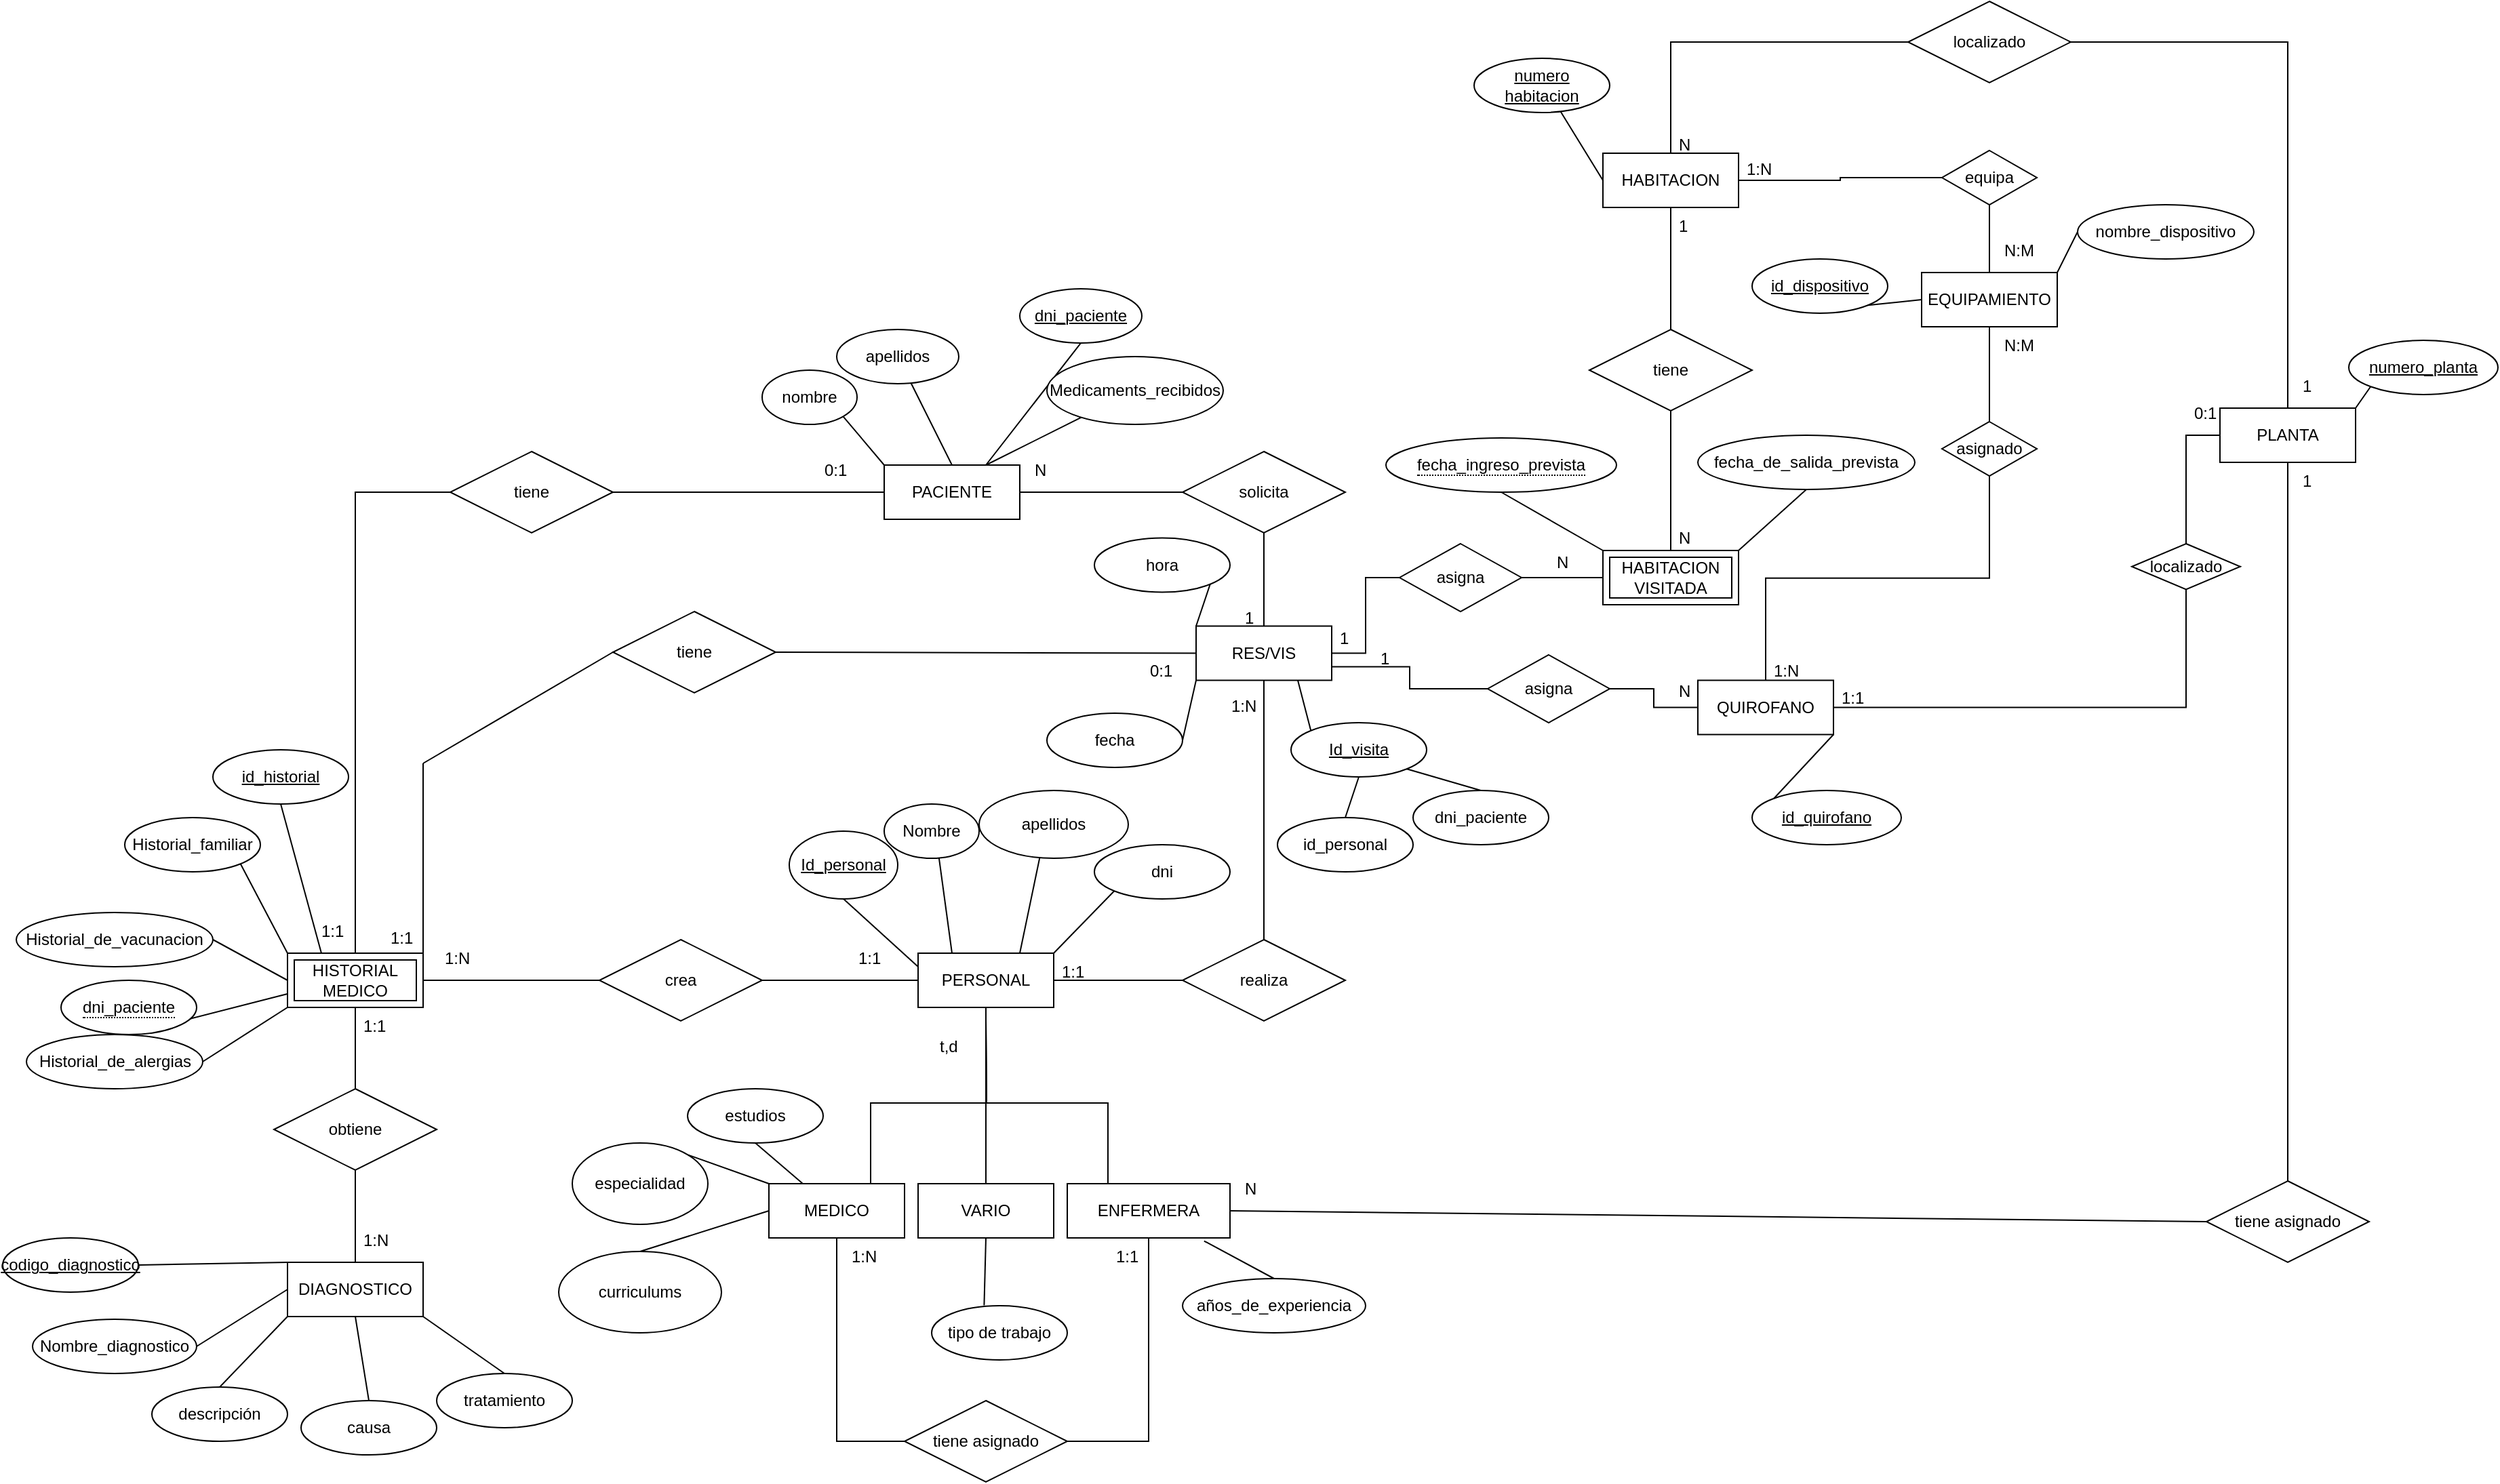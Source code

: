 <mxfile version="24.2.7" type="google">
  <diagram name="Página-1" id="vgltN7OzDsrdaqQOj10W">
    <mxGraphModel grid="1" page="1" gridSize="10" guides="1" tooltips="1" connect="1" arrows="1" fold="1" pageScale="1" pageWidth="827" pageHeight="1169" math="0" shadow="0">
      <root>
        <mxCell id="0" />
        <mxCell id="1" parent="0" />
        <mxCell id="wwNb40rnazp5-CbMqnFN-1" value="" style="endArrow=none;html=1;rounded=0;exitX=0;exitY=0;exitDx=0;exitDy=0;entryX=1;entryY=0;entryDx=0;entryDy=0;" edge="1" parent="1" source="wwNb40rnazp5-CbMqnFN-69" target="wwNb40rnazp5-CbMqnFN-2">
          <mxGeometry relative="1" as="geometry">
            <mxPoint x="-1745" y="2930" as="sourcePoint" />
            <mxPoint x="-1895" y="2795" as="targetPoint" />
          </mxGeometry>
        </mxCell>
        <mxCell id="wwNb40rnazp5-CbMqnFN-2" value="especialidad" style="ellipse;whiteSpace=wrap;html=1;align=center;" vertex="1" parent="1">
          <mxGeometry x="-2230" y="2210" width="100" height="60" as="geometry" />
        </mxCell>
        <mxCell id="wwNb40rnazp5-CbMqnFN-3" value="" style="endArrow=none;html=1;rounded=0;exitX=0;exitY=0.5;exitDx=0;exitDy=0;entryX=0.5;entryY=0;entryDx=0;entryDy=0;" edge="1" parent="1" source="wwNb40rnazp5-CbMqnFN-69" target="wwNb40rnazp5-CbMqnFN-4">
          <mxGeometry relative="1" as="geometry">
            <mxPoint x="-1705" y="2820" as="sourcePoint" />
            <mxPoint x="-1865" y="2750" as="targetPoint" />
          </mxGeometry>
        </mxCell>
        <mxCell id="wwNb40rnazp5-CbMqnFN-4" value="curriculums" style="ellipse;whiteSpace=wrap;html=1;align=center;" vertex="1" parent="1">
          <mxGeometry x="-2240" y="2290" width="120" height="60" as="geometry" />
        </mxCell>
        <mxCell id="wwNb40rnazp5-CbMqnFN-5" value="Id_personal" style="ellipse;whiteSpace=wrap;html=1;align=center;fontStyle=4;" vertex="1" parent="1">
          <mxGeometry x="-2070" y="1980" width="80" height="50" as="geometry" />
        </mxCell>
        <mxCell id="wwNb40rnazp5-CbMqnFN-6" value="" style="endArrow=none;html=1;rounded=0;exitX=0.25;exitY=0;exitDx=0;exitDy=0;entryX=0.5;entryY=0;entryDx=0;entryDy=0;" edge="1" parent="1" source="wwNb40rnazp5-CbMqnFN-37" target="wwNb40rnazp5-CbMqnFN-7">
          <mxGeometry relative="1" as="geometry">
            <mxPoint x="-1235" y="2430" as="sourcePoint" />
            <mxPoint x="-1300" y="2490" as="targetPoint" />
          </mxGeometry>
        </mxCell>
        <mxCell id="wwNb40rnazp5-CbMqnFN-7" value="Nombre" style="ellipse;whiteSpace=wrap;html=1;align=center;" vertex="1" parent="1">
          <mxGeometry x="-2000" y="1960" width="70" height="40" as="geometry" />
        </mxCell>
        <mxCell id="wwNb40rnazp5-CbMqnFN-8" value="" style="endArrow=none;html=1;rounded=0;exitX=0.75;exitY=0;exitDx=0;exitDy=0;entryX=0.5;entryY=0;entryDx=0;entryDy=0;" edge="1" parent="1" source="wwNb40rnazp5-CbMqnFN-37" target="wwNb40rnazp5-CbMqnFN-9">
          <mxGeometry relative="1" as="geometry">
            <mxPoint x="-1030" y="2440" as="sourcePoint" />
            <mxPoint x="-1200" y="2560" as="targetPoint" />
          </mxGeometry>
        </mxCell>
        <mxCell id="wwNb40rnazp5-CbMqnFN-9" value="apellidos" style="ellipse;whiteSpace=wrap;html=1;align=center;" vertex="1" parent="1">
          <mxGeometry x="-1930" y="1950" width="110" height="50" as="geometry" />
        </mxCell>
        <mxCell id="wwNb40rnazp5-CbMqnFN-10" value="" style="endArrow=none;html=1;rounded=0;entryX=0.387;entryY=-0.007;entryDx=0;entryDy=0;entryPerimeter=0;exitX=0.5;exitY=1;exitDx=0;exitDy=0;" edge="1" parent="1" source="wwNb40rnazp5-CbMqnFN-73" target="wwNb40rnazp5-CbMqnFN-11">
          <mxGeometry relative="1" as="geometry">
            <mxPoint x="-1060" y="2490" as="sourcePoint" />
            <mxPoint x="-1130" y="2580" as="targetPoint" />
          </mxGeometry>
        </mxCell>
        <mxCell id="wwNb40rnazp5-CbMqnFN-11" value="tipo de trabajo" style="ellipse;whiteSpace=wrap;html=1;align=center;" vertex="1" parent="1">
          <mxGeometry x="-1965" y="2330" width="100" height="40" as="geometry" />
        </mxCell>
        <mxCell id="wwNb40rnazp5-CbMqnFN-12" value="años_de_experiencia" style="ellipse;whiteSpace=wrap;html=1;align=center;" vertex="1" parent="1">
          <mxGeometry x="-1780" y="2310" width="135" height="40" as="geometry" />
        </mxCell>
        <mxCell id="wwNb40rnazp5-CbMqnFN-13" value="" style="endArrow=none;html=1;rounded=0;exitX=0.841;exitY=1.057;exitDx=0;exitDy=0;entryX=0.5;entryY=0;entryDx=0;entryDy=0;exitPerimeter=0;" edge="1" parent="1" source="wwNb40rnazp5-CbMqnFN-71" target="wwNb40rnazp5-CbMqnFN-12">
          <mxGeometry relative="1" as="geometry">
            <mxPoint x="-1345" y="2570" as="sourcePoint" />
            <mxPoint x="-1185" y="2570" as="targetPoint" />
          </mxGeometry>
        </mxCell>
        <mxCell id="wwNb40rnazp5-CbMqnFN-14" value="" style="endArrow=none;html=1;rounded=0;exitX=0.75;exitY=0;exitDx=0;exitDy=0;entryX=0.5;entryY=1;entryDx=0;entryDy=0;" edge="1" parent="1" source="wwNb40rnazp5-CbMqnFN-41" target="wwNb40rnazp5-CbMqnFN-15">
          <mxGeometry relative="1" as="geometry">
            <mxPoint x="-2140" y="1422.5" as="sourcePoint" />
            <mxPoint x="-2220" y="1342.5" as="targetPoint" />
          </mxGeometry>
        </mxCell>
        <mxCell id="wwNb40rnazp5-CbMqnFN-15" value="dni_paciente" style="ellipse;whiteSpace=wrap;html=1;align=center;fontStyle=4;" vertex="1" parent="1">
          <mxGeometry x="-1900" y="1580" width="90" height="40" as="geometry" />
        </mxCell>
        <mxCell id="wwNb40rnazp5-CbMqnFN-16" value="" style="endArrow=none;html=1;rounded=0;entryX=0;entryY=0;entryDx=0;entryDy=0;exitX=1;exitY=1;exitDx=0;exitDy=0;" edge="1" parent="1" source="wwNb40rnazp5-CbMqnFN-17" target="wwNb40rnazp5-CbMqnFN-41">
          <mxGeometry relative="1" as="geometry">
            <mxPoint x="-2180" y="1442.5" as="sourcePoint" />
            <mxPoint x="-2140" y="1442.5" as="targetPoint" />
          </mxGeometry>
        </mxCell>
        <mxCell id="wwNb40rnazp5-CbMqnFN-17" value="nombre" style="ellipse;whiteSpace=wrap;html=1;align=center;" vertex="1" parent="1">
          <mxGeometry x="-2090" y="1640" width="70" height="40" as="geometry" />
        </mxCell>
        <mxCell id="wwNb40rnazp5-CbMqnFN-18" value="" style="endArrow=none;html=1;rounded=0;entryX=0.5;entryY=0;entryDx=0;entryDy=0;" edge="1" parent="1" source="wwNb40rnazp5-CbMqnFN-20" target="wwNb40rnazp5-CbMqnFN-41">
          <mxGeometry relative="1" as="geometry">
            <mxPoint x="-2200" y="1522.5" as="sourcePoint" />
            <mxPoint x="-2110.183" y="1462.5" as="targetPoint" />
          </mxGeometry>
        </mxCell>
        <mxCell id="wwNb40rnazp5-CbMqnFN-19" value="numero_planta" style="ellipse;whiteSpace=wrap;html=1;align=center;fontStyle=4;" vertex="1" parent="1">
          <mxGeometry x="-920" y="1618" width="110" height="40" as="geometry" />
        </mxCell>
        <mxCell id="wwNb40rnazp5-CbMqnFN-20" value="apellidos" style="ellipse;whiteSpace=wrap;html=1;align=center;" vertex="1" parent="1">
          <mxGeometry x="-2035" y="1610" width="90" height="40" as="geometry" />
        </mxCell>
        <mxCell id="wwNb40rnazp5-CbMqnFN-21" value="" style="endArrow=none;html=1;rounded=0;exitX=0.75;exitY=0;exitDx=0;exitDy=0;" edge="1" parent="1" source="wwNb40rnazp5-CbMqnFN-41" target="wwNb40rnazp5-CbMqnFN-22">
          <mxGeometry relative="1" as="geometry">
            <mxPoint x="-2060" y="1422.5" as="sourcePoint" />
            <mxPoint x="-2050" y="1422.5" as="targetPoint" />
          </mxGeometry>
        </mxCell>
        <mxCell id="wwNb40rnazp5-CbMqnFN-22" value="Medicaments_recibidos" style="ellipse;whiteSpace=wrap;html=1;align=center;" vertex="1" parent="1">
          <mxGeometry x="-1880" y="1630" width="130" height="50" as="geometry" />
        </mxCell>
        <mxCell id="wwNb40rnazp5-CbMqnFN-23" value="" style="endArrow=none;html=1;rounded=0;exitX=0;exitY=1;exitDx=0;exitDy=0;entryX=1;entryY=0;entryDx=0;entryDy=0;" edge="1" parent="1" source="wwNb40rnazp5-CbMqnFN-19" target="wwNb40rnazp5-CbMqnFN-67">
          <mxGeometry relative="1" as="geometry">
            <mxPoint x="-787" y="1370.5" as="sourcePoint" />
            <mxPoint x="-757" y="1228.0" as="targetPoint" />
          </mxGeometry>
        </mxCell>
        <mxCell id="wwNb40rnazp5-CbMqnFN-24" value="" style="endArrow=none;html=1;rounded=0;entryX=0;entryY=0.5;entryDx=0;entryDy=0;exitX=0.63;exitY=0.95;exitDx=0;exitDy=0;exitPerimeter=0;" edge="1" parent="1" source="wwNb40rnazp5-CbMqnFN-25" target="wwNb40rnazp5-CbMqnFN-45">
          <mxGeometry relative="1" as="geometry">
            <mxPoint x="-860" y="1250" as="sourcePoint" />
            <mxPoint x="-860" y="1180" as="targetPoint" />
          </mxGeometry>
        </mxCell>
        <mxCell id="wwNb40rnazp5-CbMqnFN-25" value="numero habitacion" style="ellipse;whiteSpace=wrap;html=1;align=center;fontStyle=4;" vertex="1" parent="1">
          <mxGeometry x="-1565" y="1410" width="100" height="40" as="geometry" />
        </mxCell>
        <mxCell id="wwNb40rnazp5-CbMqnFN-30" value="id_quirofano" style="ellipse;whiteSpace=wrap;html=1;align=center;fontStyle=4;" vertex="1" parent="1">
          <mxGeometry x="-1360" y="1950" width="110" height="40" as="geometry" />
        </mxCell>
        <mxCell id="wwNb40rnazp5-CbMqnFN-31" value="" style="endArrow=none;html=1;rounded=0;entryX=0;entryY=0;entryDx=0;entryDy=0;exitX=1;exitY=1;exitDx=0;exitDy=0;" edge="1" parent="1" source="wwNb40rnazp5-CbMqnFN-76" target="wwNb40rnazp5-CbMqnFN-30">
          <mxGeometry relative="1" as="geometry">
            <mxPoint x="-820" y="2168" as="sourcePoint" />
            <mxPoint x="-775.8" y="2208.16" as="targetPoint" />
          </mxGeometry>
        </mxCell>
        <mxCell id="wwNb40rnazp5-CbMqnFN-32" value="fecha" style="ellipse;whiteSpace=wrap;html=1;align=center;" vertex="1" parent="1">
          <mxGeometry x="-1880" y="1893" width="100" height="40" as="geometry" />
        </mxCell>
        <mxCell id="wwNb40rnazp5-CbMqnFN-33" value="" style="endArrow=none;html=1;rounded=0;entryX=0;entryY=0;entryDx=0;entryDy=0;exitX=1;exitY=1;exitDx=0;exitDy=0;" edge="1" parent="1" source="wwNb40rnazp5-CbMqnFN-34" target="LdDrBhZ8AiK0kGJWfTcn-1">
          <mxGeometry relative="1" as="geometry">
            <mxPoint x="-2537.574" y="1723.662" as="sourcePoint" />
            <mxPoint x="-1465" y="1981.25" as="targetPoint" />
          </mxGeometry>
        </mxCell>
        <mxCell id="wwNb40rnazp5-CbMqnFN-34" value="hora" style="ellipse;whiteSpace=wrap;html=1;align=center;" vertex="1" parent="1">
          <mxGeometry x="-1845" y="1763.75" width="100" height="40" as="geometry" />
        </mxCell>
        <mxCell id="wwNb40rnazp5-CbMqnFN-35" style="edgeStyle=orthogonalEdgeStyle;rounded=0;orthogonalLoop=1;jettySize=auto;html=1;exitX=1;exitY=0.5;exitDx=0;exitDy=0;entryX=0;entryY=0.5;entryDx=0;entryDy=0;endArrow=none;endFill=0;" edge="1" parent="1" source="wwNb40rnazp5-CbMqnFN-37" target="wwNb40rnazp5-CbMqnFN-53">
          <mxGeometry relative="1" as="geometry" />
        </mxCell>
        <mxCell id="wwNb40rnazp5-CbMqnFN-36" style="edgeStyle=orthogonalEdgeStyle;rounded=0;orthogonalLoop=1;jettySize=auto;html=1;exitX=0;exitY=0.5;exitDx=0;exitDy=0;entryX=1;entryY=0.5;entryDx=0;entryDy=0;endArrow=none;endFill=0;" edge="1" parent="1" source="wwNb40rnazp5-CbMqnFN-37" target="wwNb40rnazp5-CbMqnFN-58">
          <mxGeometry relative="1" as="geometry" />
        </mxCell>
        <mxCell id="wwNb40rnazp5-CbMqnFN-37" value="PERSONAL" style="whiteSpace=wrap;html=1;align=center;" vertex="1" parent="1">
          <mxGeometry x="-1975" y="2070" width="100" height="40" as="geometry" />
        </mxCell>
        <mxCell id="wwNb40rnazp5-CbMqnFN-38" style="edgeStyle=orthogonalEdgeStyle;rounded=0;orthogonalLoop=1;jettySize=auto;html=1;exitX=0.5;exitY=0;exitDx=0;exitDy=0;entryX=0.5;entryY=1;entryDx=0;entryDy=0;endArrow=none;endFill=0;" edge="1" parent="1" source="wwNb40rnazp5-CbMqnFN-39" target="wwNb40rnazp5-CbMqnFN-81">
          <mxGeometry relative="1" as="geometry" />
        </mxCell>
        <mxCell id="wwNb40rnazp5-CbMqnFN-39" value="EQUIPAMIENTO" style="whiteSpace=wrap;html=1;align=center;" vertex="1" parent="1">
          <mxGeometry x="-1235" y="1568" width="100" height="40" as="geometry" />
        </mxCell>
        <mxCell id="wwNb40rnazp5-CbMqnFN-40" style="edgeStyle=orthogonalEdgeStyle;rounded=0;orthogonalLoop=1;jettySize=auto;html=1;exitX=0;exitY=0.5;exitDx=0;exitDy=0;entryX=1;entryY=0.5;entryDx=0;entryDy=0;endArrow=none;endFill=0;" edge="1" parent="1" source="wwNb40rnazp5-CbMqnFN-41" target="wwNb40rnazp5-CbMqnFN-51">
          <mxGeometry relative="1" as="geometry" />
        </mxCell>
        <mxCell id="wwNb40rnazp5-CbMqnFN-41" value="PACIENTE" style="whiteSpace=wrap;html=1;align=center;" vertex="1" parent="1">
          <mxGeometry x="-2000" y="1710" width="100" height="40" as="geometry" />
        </mxCell>
        <mxCell id="wwNb40rnazp5-CbMqnFN-42" style="edgeStyle=orthogonalEdgeStyle;rounded=0;orthogonalLoop=1;jettySize=auto;html=1;exitX=0.5;exitY=0;exitDx=0;exitDy=0;entryX=0;entryY=0.5;entryDx=0;entryDy=0;endArrow=none;endFill=0;" edge="1" parent="1" source="wwNb40rnazp5-CbMqnFN-45" target="wwNb40rnazp5-CbMqnFN-65">
          <mxGeometry relative="1" as="geometry" />
        </mxCell>
        <mxCell id="wwNb40rnazp5-CbMqnFN-43" style="edgeStyle=orthogonalEdgeStyle;rounded=0;orthogonalLoop=1;jettySize=auto;html=1;exitX=0.5;exitY=1;exitDx=0;exitDy=0;entryX=0.5;entryY=0;entryDx=0;entryDy=0;endArrow=none;endFill=0;" edge="1" parent="1" source="wwNb40rnazp5-CbMqnFN-45" target="wwNb40rnazp5-CbMqnFN-60">
          <mxGeometry relative="1" as="geometry" />
        </mxCell>
        <mxCell id="wwNb40rnazp5-CbMqnFN-44" style="edgeStyle=orthogonalEdgeStyle;rounded=0;orthogonalLoop=1;jettySize=auto;html=1;exitX=1;exitY=0.5;exitDx=0;exitDy=0;entryX=0;entryY=0.5;entryDx=0;entryDy=0;endArrow=none;endFill=0;" edge="1" parent="1" source="wwNb40rnazp5-CbMqnFN-45" target="wwNb40rnazp5-CbMqnFN-81">
          <mxGeometry relative="1" as="geometry" />
        </mxCell>
        <mxCell id="wwNb40rnazp5-CbMqnFN-45" value="HABITACION" style="whiteSpace=wrap;html=1;align=center;" vertex="1" parent="1">
          <mxGeometry x="-1470" y="1480" width="100" height="40" as="geometry" />
        </mxCell>
        <mxCell id="wwNb40rnazp5-CbMqnFN-46" value="DIAGNOSTICO" style="whiteSpace=wrap;html=1;align=center;" vertex="1" parent="1">
          <mxGeometry x="-2440" y="2298" width="100" height="40" as="geometry" />
        </mxCell>
        <mxCell id="wwNb40rnazp5-CbMqnFN-47" style="edgeStyle=orthogonalEdgeStyle;rounded=0;orthogonalLoop=1;jettySize=auto;html=1;exitX=0.5;exitY=1;exitDx=0;exitDy=0;entryX=0.5;entryY=0;entryDx=0;entryDy=0;endArrow=none;endFill=0;" edge="1" parent="1" source="wwNb40rnazp5-CbMqnFN-49" target="wwNb40rnazp5-CbMqnFN-46">
          <mxGeometry relative="1" as="geometry" />
        </mxCell>
        <mxCell id="wwNb40rnazp5-CbMqnFN-48" style="edgeStyle=orthogonalEdgeStyle;rounded=0;orthogonalLoop=1;jettySize=auto;html=1;exitX=0.5;exitY=0;exitDx=0;exitDy=0;entryX=0.5;entryY=1;entryDx=0;entryDy=0;endArrow=none;endFill=0;" edge="1" parent="1" source="wwNb40rnazp5-CbMqnFN-49" target="wwNb40rnazp5-CbMqnFN-63">
          <mxGeometry relative="1" as="geometry" />
        </mxCell>
        <mxCell id="wwNb40rnazp5-CbMqnFN-49" value="obtiene" style="shape=rhombus;perimeter=rhombusPerimeter;whiteSpace=wrap;html=1;align=center;" vertex="1" parent="1">
          <mxGeometry x="-2450" y="2170" width="120" height="60" as="geometry" />
        </mxCell>
        <mxCell id="wwNb40rnazp5-CbMqnFN-50" style="edgeStyle=orthogonalEdgeStyle;rounded=0;orthogonalLoop=1;jettySize=auto;html=1;exitX=0;exitY=0.5;exitDx=0;exitDy=0;entryX=0.5;entryY=0;entryDx=0;entryDy=0;endArrow=none;endFill=0;" edge="1" parent="1" source="wwNb40rnazp5-CbMqnFN-51" target="wwNb40rnazp5-CbMqnFN-63">
          <mxGeometry relative="1" as="geometry" />
        </mxCell>
        <mxCell id="wwNb40rnazp5-CbMqnFN-51" value="tiene" style="shape=rhombus;perimeter=rhombusPerimeter;whiteSpace=wrap;html=1;align=center;" vertex="1" parent="1">
          <mxGeometry x="-2320" y="1700" width="120" height="60" as="geometry" />
        </mxCell>
        <mxCell id="wwNb40rnazp5-CbMqnFN-53" value="realiza" style="shape=rhombus;perimeter=rhombusPerimeter;whiteSpace=wrap;html=1;align=center;" vertex="1" parent="1">
          <mxGeometry x="-1780" y="2060" width="120" height="60" as="geometry" />
        </mxCell>
        <mxCell id="wwNb40rnazp5-CbMqnFN-54" style="edgeStyle=orthogonalEdgeStyle;rounded=0;orthogonalLoop=1;jettySize=auto;html=1;exitX=0;exitY=0.5;exitDx=0;exitDy=0;entryX=1;entryY=0.5;entryDx=0;entryDy=0;endArrow=none;endFill=0;" edge="1" parent="1" source="wwNb40rnazp5-CbMqnFN-56" target="wwNb40rnazp5-CbMqnFN-41">
          <mxGeometry relative="1" as="geometry" />
        </mxCell>
        <mxCell id="wwNb40rnazp5-CbMqnFN-56" value="solicita" style="shape=rhombus;perimeter=rhombusPerimeter;whiteSpace=wrap;html=1;align=center;" vertex="1" parent="1">
          <mxGeometry x="-1780" y="1700" width="120" height="60" as="geometry" />
        </mxCell>
        <mxCell id="wwNb40rnazp5-CbMqnFN-57" style="edgeStyle=orthogonalEdgeStyle;rounded=0;orthogonalLoop=1;jettySize=auto;html=1;exitX=0;exitY=0.5;exitDx=0;exitDy=0;entryX=1;entryY=0.5;entryDx=0;entryDy=0;endArrow=none;endFill=0;" edge="1" parent="1" source="wwNb40rnazp5-CbMqnFN-58" target="wwNb40rnazp5-CbMqnFN-63">
          <mxGeometry relative="1" as="geometry" />
        </mxCell>
        <mxCell id="wwNb40rnazp5-CbMqnFN-58" value="crea" style="shape=rhombus;perimeter=rhombusPerimeter;whiteSpace=wrap;html=1;align=center;" vertex="1" parent="1">
          <mxGeometry x="-2210" y="2060" width="120" height="60" as="geometry" />
        </mxCell>
        <mxCell id="wwNb40rnazp5-CbMqnFN-60" value="tiene" style="shape=rhombus;perimeter=rhombusPerimeter;whiteSpace=wrap;html=1;align=center;" vertex="1" parent="1">
          <mxGeometry x="-1480" y="1610" width="120" height="60" as="geometry" />
        </mxCell>
        <mxCell id="wwNb40rnazp5-CbMqnFN-63" value="HISTORIAL MEDICO" style="shape=ext;margin=3;double=1;whiteSpace=wrap;html=1;align=center;" vertex="1" parent="1">
          <mxGeometry x="-2440" y="2070" width="100" height="40" as="geometry" />
        </mxCell>
        <mxCell id="wwNb40rnazp5-CbMqnFN-64" style="edgeStyle=orthogonalEdgeStyle;rounded=0;orthogonalLoop=1;jettySize=auto;html=1;exitX=1;exitY=0.5;exitDx=0;exitDy=0;endArrow=none;endFill=0;" edge="1" parent="1" source="wwNb40rnazp5-CbMqnFN-65" target="wwNb40rnazp5-CbMqnFN-67">
          <mxGeometry relative="1" as="geometry" />
        </mxCell>
        <mxCell id="wwNb40rnazp5-CbMqnFN-65" value="localizado" style="shape=rhombus;perimeter=rhombusPerimeter;whiteSpace=wrap;html=1;align=center;" vertex="1" parent="1">
          <mxGeometry x="-1245" y="1368" width="120" height="60" as="geometry" />
        </mxCell>
        <mxCell id="wwNb40rnazp5-CbMqnFN-66" style="edgeStyle=orthogonalEdgeStyle;rounded=0;orthogonalLoop=1;jettySize=auto;html=1;exitX=0;exitY=0.5;exitDx=0;exitDy=0;entryX=0.5;entryY=0;entryDx=0;entryDy=0;endArrow=none;endFill=0;" edge="1" parent="1" source="wwNb40rnazp5-CbMqnFN-67" target="wwNb40rnazp5-CbMqnFN-82">
          <mxGeometry relative="1" as="geometry" />
        </mxCell>
        <mxCell id="wwNb40rnazp5-CbMqnFN-67" value="PLANTA" style="whiteSpace=wrap;html=1;align=center;" vertex="1" parent="1">
          <mxGeometry x="-1015" y="1668" width="100" height="40" as="geometry" />
        </mxCell>
        <mxCell id="wwNb40rnazp5-CbMqnFN-68" style="edgeStyle=orthogonalEdgeStyle;rounded=0;orthogonalLoop=1;jettySize=auto;html=1;exitX=0.75;exitY=0;exitDx=0;exitDy=0;endArrow=none;endFill=0;" edge="1" parent="1" source="wwNb40rnazp5-CbMqnFN-69">
          <mxGeometry relative="1" as="geometry">
            <mxPoint x="-1925" y="2120" as="targetPoint" />
          </mxGeometry>
        </mxCell>
        <mxCell id="wwNb40rnazp5-CbMqnFN-69" value="MEDICO" style="whiteSpace=wrap;html=1;align=center;" vertex="1" parent="1">
          <mxGeometry x="-2085" y="2240" width="100" height="40" as="geometry" />
        </mxCell>
        <mxCell id="wwNb40rnazp5-CbMqnFN-70" style="edgeStyle=orthogonalEdgeStyle;rounded=0;orthogonalLoop=1;jettySize=auto;html=1;exitX=0.25;exitY=0;exitDx=0;exitDy=0;endArrow=none;endFill=0;" edge="1" parent="1" source="wwNb40rnazp5-CbMqnFN-71">
          <mxGeometry relative="1" as="geometry">
            <mxPoint x="-1925" y="2120" as="targetPoint" />
          </mxGeometry>
        </mxCell>
        <mxCell id="wwNb40rnazp5-CbMqnFN-71" value="ENFERMERA" style="whiteSpace=wrap;html=1;align=center;" vertex="1" parent="1">
          <mxGeometry x="-1865" y="2240" width="120" height="40" as="geometry" />
        </mxCell>
        <mxCell id="wwNb40rnazp5-CbMqnFN-72" style="edgeStyle=orthogonalEdgeStyle;rounded=0;orthogonalLoop=1;jettySize=auto;html=1;exitX=0.5;exitY=0;exitDx=0;exitDy=0;entryX=0.5;entryY=1;entryDx=0;entryDy=0;endArrow=none;endFill=0;" edge="1" parent="1" source="wwNb40rnazp5-CbMqnFN-73" target="wwNb40rnazp5-CbMqnFN-37">
          <mxGeometry relative="1" as="geometry" />
        </mxCell>
        <mxCell id="wwNb40rnazp5-CbMqnFN-73" value="VARIO" style="whiteSpace=wrap;html=1;align=center;" vertex="1" parent="1">
          <mxGeometry x="-1975" y="2240" width="100" height="40" as="geometry" />
        </mxCell>
        <mxCell id="wwNb40rnazp5-CbMqnFN-74" style="edgeStyle=orthogonalEdgeStyle;rounded=0;orthogonalLoop=1;jettySize=auto;html=1;exitX=0.5;exitY=0;exitDx=0;exitDy=0;entryX=0.5;entryY=1;entryDx=0;entryDy=0;endArrow=none;endFill=0;" edge="1" parent="1" source="wwNb40rnazp5-CbMqnFN-76" target="wwNb40rnazp5-CbMqnFN-80">
          <mxGeometry relative="1" as="geometry" />
        </mxCell>
        <mxCell id="wwNb40rnazp5-CbMqnFN-75" style="edgeStyle=orthogonalEdgeStyle;rounded=0;orthogonalLoop=1;jettySize=auto;html=1;exitX=1;exitY=0.5;exitDx=0;exitDy=0;entryX=0.5;entryY=1;entryDx=0;entryDy=0;endArrow=none;endFill=0;" edge="1" parent="1" source="wwNb40rnazp5-CbMqnFN-76" target="wwNb40rnazp5-CbMqnFN-82">
          <mxGeometry relative="1" as="geometry" />
        </mxCell>
        <mxCell id="wwNb40rnazp5-CbMqnFN-76" value="QUIROFANO" style="whiteSpace=wrap;html=1;align=center;" vertex="1" parent="1">
          <mxGeometry x="-1400" y="1868.75" width="100" height="40" as="geometry" />
        </mxCell>
        <mxCell id="wwNb40rnazp5-CbMqnFN-79" style="edgeStyle=orthogonalEdgeStyle;rounded=0;orthogonalLoop=1;jettySize=auto;html=1;exitX=0.5;exitY=0;exitDx=0;exitDy=0;entryX=0.5;entryY=1;entryDx=0;entryDy=0;endArrow=none;endFill=0;" edge="1" parent="1" source="wwNb40rnazp5-CbMqnFN-80" target="wwNb40rnazp5-CbMqnFN-39">
          <mxGeometry relative="1" as="geometry" />
        </mxCell>
        <mxCell id="wwNb40rnazp5-CbMqnFN-80" value="asignado" style="shape=rhombus;perimeter=rhombusPerimeter;whiteSpace=wrap;html=1;align=center;" vertex="1" parent="1">
          <mxGeometry x="-1220" y="1678" width="70" height="40" as="geometry" />
        </mxCell>
        <mxCell id="wwNb40rnazp5-CbMqnFN-81" value="equipa" style="shape=rhombus;perimeter=rhombusPerimeter;whiteSpace=wrap;html=1;align=center;" vertex="1" parent="1">
          <mxGeometry x="-1220" y="1478" width="70" height="40" as="geometry" />
        </mxCell>
        <mxCell id="wwNb40rnazp5-CbMqnFN-82" value="localizado" style="shape=rhombus;perimeter=rhombusPerimeter;whiteSpace=wrap;html=1;align=center;" vertex="1" parent="1">
          <mxGeometry x="-1080" y="1768" width="80" height="33.75" as="geometry" />
        </mxCell>
        <mxCell id="wwNb40rnazp5-CbMqnFN-83" value="" style="endArrow=none;html=1;rounded=0;exitX=0;exitY=0.25;exitDx=0;exitDy=0;entryX=0.5;entryY=1;entryDx=0;entryDy=0;" edge="1" parent="1" source="wwNb40rnazp5-CbMqnFN-37" target="wwNb40rnazp5-CbMqnFN-5">
          <mxGeometry relative="1" as="geometry">
            <mxPoint x="-1845" y="2310" as="sourcePoint" />
            <mxPoint x="-1965" y="2410" as="targetPoint" />
          </mxGeometry>
        </mxCell>
        <mxCell id="wwNb40rnazp5-CbMqnFN-84" value="" style="endArrow=none;html=1;rounded=0;exitX=0;exitY=1;exitDx=0;exitDy=0;entryX=1;entryY=0.5;entryDx=0;entryDy=0;" edge="1" parent="1" source="LdDrBhZ8AiK0kGJWfTcn-1" target="wwNb40rnazp5-CbMqnFN-32">
          <mxGeometry relative="1" as="geometry">
            <mxPoint x="-1490" y="2011.25" as="sourcePoint" />
            <mxPoint x="-1530" y="2020" as="targetPoint" />
          </mxGeometry>
        </mxCell>
        <mxCell id="wwNb40rnazp5-CbMqnFN-85" value="estudios" style="ellipse;whiteSpace=wrap;html=1;align=center;" vertex="1" parent="1">
          <mxGeometry x="-2145" y="2170" width="100" height="40" as="geometry" />
        </mxCell>
        <mxCell id="wwNb40rnazp5-CbMqnFN-86" value="" style="endArrow=none;html=1;rounded=0;exitX=0.25;exitY=0;exitDx=0;exitDy=0;entryX=0.5;entryY=1;entryDx=0;entryDy=0;" edge="1" parent="1" source="wwNb40rnazp5-CbMqnFN-69" target="wwNb40rnazp5-CbMqnFN-85">
          <mxGeometry relative="1" as="geometry">
            <mxPoint x="-1890" y="2130" as="sourcePoint" />
            <mxPoint x="-1730" y="2130" as="targetPoint" />
          </mxGeometry>
        </mxCell>
        <mxCell id="wwNb40rnazp5-CbMqnFN-87" value="dni" style="ellipse;whiteSpace=wrap;html=1;align=center;" vertex="1" parent="1">
          <mxGeometry x="-1845" y="1990" width="100" height="40" as="geometry" />
        </mxCell>
        <mxCell id="wwNb40rnazp5-CbMqnFN-88" value="" style="endArrow=none;html=1;rounded=0;exitX=1;exitY=0;exitDx=0;exitDy=0;entryX=0;entryY=1;entryDx=0;entryDy=0;" edge="1" parent="1" source="wwNb40rnazp5-CbMqnFN-37" target="wwNb40rnazp5-CbMqnFN-87">
          <mxGeometry relative="1" as="geometry">
            <mxPoint x="-1890" y="2130" as="sourcePoint" />
            <mxPoint x="-1730" y="2130" as="targetPoint" />
          </mxGeometry>
        </mxCell>
        <mxCell id="wwNb40rnazp5-CbMqnFN-89" value="nombre_dispositivo" style="ellipse;whiteSpace=wrap;html=1;align=center;" vertex="1" parent="1">
          <mxGeometry x="-1120" y="1518" width="130" height="40" as="geometry" />
        </mxCell>
        <mxCell id="wwNb40rnazp5-CbMqnFN-90" value="" style="endArrow=none;html=1;rounded=0;exitX=0;exitY=0.5;exitDx=0;exitDy=0;entryX=1;entryY=0;entryDx=0;entryDy=0;" edge="1" parent="1" source="wwNb40rnazp5-CbMqnFN-89" target="wwNb40rnazp5-CbMqnFN-39">
          <mxGeometry relative="1" as="geometry">
            <mxPoint x="-1300" y="1648" as="sourcePoint" />
            <mxPoint x="-1140" y="1648" as="targetPoint" />
          </mxGeometry>
        </mxCell>
        <mxCell id="wwNb40rnazp5-CbMqnFN-91" value="id_dispositivo" style="ellipse;whiteSpace=wrap;html=1;align=center;fontStyle=4;" vertex="1" parent="1">
          <mxGeometry x="-1360" y="1558" width="100" height="40" as="geometry" />
        </mxCell>
        <mxCell id="wwNb40rnazp5-CbMqnFN-92" value="" style="endArrow=none;html=1;rounded=0;exitX=1;exitY=1;exitDx=0;exitDy=0;entryX=0;entryY=0.5;entryDx=0;entryDy=0;" edge="1" parent="1" source="wwNb40rnazp5-CbMqnFN-91" target="wwNb40rnazp5-CbMqnFN-39">
          <mxGeometry relative="1" as="geometry">
            <mxPoint x="-1330" y="1738" as="sourcePoint" />
            <mxPoint x="-1170" y="1738" as="targetPoint" />
          </mxGeometry>
        </mxCell>
        <mxCell id="wwNb40rnazp5-CbMqnFN-95" value="1" style="text;strokeColor=none;fillColor=none;spacingLeft=4;spacingRight=4;overflow=hidden;rotatable=0;points=[[0,0.5],[1,0.5]];portConstraint=eastwest;fontSize=12;whiteSpace=wrap;html=1;" vertex="1" parent="1">
          <mxGeometry x="-960" y="1638" width="40" height="30" as="geometry" />
        </mxCell>
        <mxCell id="wwNb40rnazp5-CbMqnFN-96" value="N" style="text;strokeColor=none;fillColor=none;spacingLeft=4;spacingRight=4;overflow=hidden;rotatable=0;points=[[0,0.5],[1,0.5]];portConstraint=eastwest;fontSize=12;whiteSpace=wrap;html=1;" vertex="1" parent="1">
          <mxGeometry x="-1420" y="1460" width="40" height="30" as="geometry" />
        </mxCell>
        <mxCell id="wwNb40rnazp5-CbMqnFN-97" value="N:M" style="text;strokeColor=none;fillColor=none;spacingLeft=4;spacingRight=4;overflow=hidden;rotatable=0;points=[[0,0.5],[1,0.5]];portConstraint=eastwest;fontSize=12;whiteSpace=wrap;html=1;" vertex="1" parent="1">
          <mxGeometry x="-1180" y="1538" width="40" height="30" as="geometry" />
        </mxCell>
        <mxCell id="wwNb40rnazp5-CbMqnFN-98" value="1:N" style="text;strokeColor=none;fillColor=none;spacingLeft=4;spacingRight=4;overflow=hidden;rotatable=0;points=[[0,0.5],[1,0.5]];portConstraint=eastwest;fontSize=12;whiteSpace=wrap;html=1;" vertex="1" parent="1">
          <mxGeometry x="-1370" y="1478" width="40" height="30" as="geometry" />
        </mxCell>
        <mxCell id="wwNb40rnazp5-CbMqnFN-99" value="N:M" style="text;strokeColor=none;fillColor=none;spacingLeft=4;spacingRight=4;overflow=hidden;rotatable=0;points=[[0,0.5],[1,0.5]];portConstraint=eastwest;fontSize=12;whiteSpace=wrap;html=1;" vertex="1" parent="1">
          <mxGeometry x="-1180" y="1608" width="40" height="30" as="geometry" />
        </mxCell>
        <mxCell id="wwNb40rnazp5-CbMqnFN-100" value="1:N" style="text;strokeColor=none;fillColor=none;spacingLeft=4;spacingRight=4;overflow=hidden;rotatable=0;points=[[0,0.5],[1,0.5]];portConstraint=eastwest;fontSize=12;whiteSpace=wrap;html=1;" vertex="1" parent="1">
          <mxGeometry x="-1350" y="1848" width="40" height="30" as="geometry" />
        </mxCell>
        <mxCell id="wwNb40rnazp5-CbMqnFN-101" value="" style="endArrow=none;html=1;rounded=0;exitX=0.5;exitY=1;exitDx=0;exitDy=0;entryX=0;entryY=0.5;entryDx=0;entryDy=0;" edge="1" parent="1" source="wwNb40rnazp5-CbMqnFN-69" target="wwNb40rnazp5-CbMqnFN-103">
          <mxGeometry relative="1" as="geometry">
            <mxPoint x="-2010" y="2300" as="sourcePoint" />
            <mxPoint x="-2035" y="2430" as="targetPoint" />
            <Array as="points">
              <mxPoint x="-2035" y="2430" />
            </Array>
          </mxGeometry>
        </mxCell>
        <mxCell id="wwNb40rnazp5-CbMqnFN-102" value="" style="endArrow=none;html=1;rounded=0;entryX=0.5;entryY=1;entryDx=0;entryDy=0;exitX=1;exitY=0.5;exitDx=0;exitDy=0;" edge="1" parent="1" source="wwNb40rnazp5-CbMqnFN-103" target="wwNb40rnazp5-CbMqnFN-71">
          <mxGeometry relative="1" as="geometry">
            <mxPoint x="-1805" y="2420" as="sourcePoint" />
            <mxPoint x="-1850" y="2300" as="targetPoint" />
            <Array as="points">
              <mxPoint x="-1805" y="2430" />
            </Array>
          </mxGeometry>
        </mxCell>
        <mxCell id="wwNb40rnazp5-CbMqnFN-103" value="tiene asignado" style="shape=rhombus;perimeter=rhombusPerimeter;whiteSpace=wrap;html=1;align=center;" vertex="1" parent="1">
          <mxGeometry x="-1985" y="2400" width="120" height="60" as="geometry" />
        </mxCell>
        <mxCell id="wwNb40rnazp5-CbMqnFN-104" value="1:1" style="text;strokeColor=none;fillColor=none;spacingLeft=4;spacingRight=4;overflow=hidden;rotatable=0;points=[[0,0.5],[1,0.5]];portConstraint=eastwest;fontSize=12;whiteSpace=wrap;html=1;" vertex="1" parent="1">
          <mxGeometry x="-1835" y="2280" width="40" height="30" as="geometry" />
        </mxCell>
        <mxCell id="wwNb40rnazp5-CbMqnFN-105" value="1:N" style="text;strokeColor=none;fillColor=none;spacingLeft=4;spacingRight=4;overflow=hidden;rotatable=0;points=[[0,0.5],[1,0.5]];portConstraint=eastwest;fontSize=12;whiteSpace=wrap;html=1;" vertex="1" parent="1">
          <mxGeometry x="-2030" y="2280" width="40" height="30" as="geometry" />
        </mxCell>
        <mxCell id="wwNb40rnazp5-CbMqnFN-106" value="N" style="text;strokeColor=none;fillColor=none;spacingLeft=4;spacingRight=4;overflow=hidden;rotatable=0;points=[[0,0.5],[1,0.5]];portConstraint=eastwest;fontSize=12;whiteSpace=wrap;html=1;" vertex="1" parent="1">
          <mxGeometry x="-1740" y="2230" width="40" height="30" as="geometry" />
        </mxCell>
        <mxCell id="wwNb40rnazp5-CbMqnFN-107" value="tiene asignado" style="shape=rhombus;perimeter=rhombusPerimeter;whiteSpace=wrap;html=1;align=center;" vertex="1" parent="1">
          <mxGeometry x="-1025" y="2238" width="120" height="60" as="geometry" />
        </mxCell>
        <mxCell id="wwNb40rnazp5-CbMqnFN-108" value="" style="endArrow=none;html=1;rounded=0;exitX=1;exitY=0.5;exitDx=0;exitDy=0;entryX=0;entryY=0.5;entryDx=0;entryDy=0;" edge="1" parent="1" source="wwNb40rnazp5-CbMqnFN-71" target="wwNb40rnazp5-CbMqnFN-107">
          <mxGeometry relative="1" as="geometry">
            <mxPoint x="-1650" y="2140" as="sourcePoint" />
            <mxPoint x="-1490" y="2140" as="targetPoint" />
          </mxGeometry>
        </mxCell>
        <mxCell id="wwNb40rnazp5-CbMqnFN-109" value="" style="endArrow=none;html=1;rounded=0;exitX=0.5;exitY=1;exitDx=0;exitDy=0;entryX=0.5;entryY=0;entryDx=0;entryDy=0;" edge="1" parent="1" source="wwNb40rnazp5-CbMqnFN-67" target="wwNb40rnazp5-CbMqnFN-107">
          <mxGeometry relative="1" as="geometry">
            <mxPoint x="-1480" y="2148" as="sourcePoint" />
            <mxPoint x="-1320" y="2148" as="targetPoint" />
          </mxGeometry>
        </mxCell>
        <mxCell id="wwNb40rnazp5-CbMqnFN-110" value="1" style="text;strokeColor=none;fillColor=none;spacingLeft=4;spacingRight=4;overflow=hidden;rotatable=0;points=[[0,0.5],[1,0.5]];portConstraint=eastwest;fontSize=12;whiteSpace=wrap;html=1;" vertex="1" parent="1">
          <mxGeometry x="-960" y="1708" width="40" height="30" as="geometry" />
        </mxCell>
        <mxCell id="wwNb40rnazp5-CbMqnFN-112" value="N" style="text;strokeColor=none;fillColor=none;spacingLeft=4;spacingRight=4;overflow=hidden;rotatable=0;points=[[0,0.5],[1,0.5]];portConstraint=eastwest;fontSize=12;whiteSpace=wrap;html=1;" vertex="1" parent="1">
          <mxGeometry x="-1895" y="1700" width="40" height="30" as="geometry" />
        </mxCell>
        <mxCell id="wwNb40rnazp5-CbMqnFN-114" value="1:1" style="text;strokeColor=none;fillColor=none;spacingLeft=4;spacingRight=4;overflow=hidden;rotatable=0;points=[[0,0.5],[1,0.5]];portConstraint=eastwest;fontSize=12;whiteSpace=wrap;html=1;" vertex="1" parent="1">
          <mxGeometry x="-1875" y="2070" width="40" height="30" as="geometry" />
        </mxCell>
        <mxCell id="wwNb40rnazp5-CbMqnFN-115" value="1:1" style="text;strokeColor=none;fillColor=none;spacingLeft=4;spacingRight=4;overflow=hidden;rotatable=0;points=[[0,0.5],[1,0.5]];portConstraint=eastwest;fontSize=12;whiteSpace=wrap;html=1;" vertex="1" parent="1">
          <mxGeometry x="-2421" y="2040" width="40" height="30" as="geometry" />
        </mxCell>
        <mxCell id="wwNb40rnazp5-CbMqnFN-116" value="0:1" style="text;strokeColor=none;fillColor=none;spacingLeft=4;spacingRight=4;overflow=hidden;rotatable=0;points=[[0,0.5],[1,0.5]];portConstraint=eastwest;fontSize=12;whiteSpace=wrap;html=1;" vertex="1" parent="1">
          <mxGeometry x="-2050" y="1700" width="40" height="30" as="geometry" />
        </mxCell>
        <mxCell id="wwNb40rnazp5-CbMqnFN-117" value="" style="endArrow=none;html=1;rounded=0;exitX=0;exitY=0.75;exitDx=0;exitDy=0;entryX=0.5;entryY=1;entryDx=0;entryDy=0;" edge="1" parent="1" source="wwNb40rnazp5-CbMqnFN-63" target="wwNb40rnazp5-CbMqnFN-118">
          <mxGeometry relative="1" as="geometry">
            <mxPoint x="-2330" y="2000" as="sourcePoint" />
            <mxPoint x="-2325" y="2020" as="targetPoint" />
          </mxGeometry>
        </mxCell>
        <mxCell id="wwNb40rnazp5-CbMqnFN-118" value="&lt;span style=&quot;border-bottom: 1px dotted&quot;&gt;dni_paciente&lt;/span&gt;" style="ellipse;whiteSpace=wrap;html=1;align=center;" vertex="1" parent="1">
          <mxGeometry x="-2607" y="2090" width="100" height="40" as="geometry" />
        </mxCell>
        <mxCell id="wwNb40rnazp5-CbMqnFN-119" value="Historial_familiar" style="ellipse;whiteSpace=wrap;html=1;align=center;" vertex="1" parent="1">
          <mxGeometry x="-2560" y="1970" width="100" height="40" as="geometry" />
        </mxCell>
        <mxCell id="wwNb40rnazp5-CbMqnFN-120" value="Historial_de_alergias" style="ellipse;whiteSpace=wrap;html=1;align=center;" vertex="1" parent="1">
          <mxGeometry x="-2632.5" y="2130" width="130" height="40" as="geometry" />
        </mxCell>
        <mxCell id="wwNb40rnazp5-CbMqnFN-121" value="Historial_de_vacunacion" style="ellipse;whiteSpace=wrap;html=1;align=center;" vertex="1" parent="1">
          <mxGeometry x="-2640" y="2040" width="145" height="40" as="geometry" />
        </mxCell>
        <mxCell id="wwNb40rnazp5-CbMqnFN-122" value="" style="endArrow=none;html=1;rounded=0;exitX=1;exitY=1;exitDx=0;exitDy=0;entryX=0;entryY=0;entryDx=0;entryDy=0;" edge="1" parent="1" source="wwNb40rnazp5-CbMqnFN-119" target="wwNb40rnazp5-CbMqnFN-63">
          <mxGeometry relative="1" as="geometry">
            <mxPoint x="-2160" y="2120" as="sourcePoint" />
            <mxPoint x="-2000" y="2120" as="targetPoint" />
          </mxGeometry>
        </mxCell>
        <mxCell id="wwNb40rnazp5-CbMqnFN-123" value="" style="endArrow=none;html=1;rounded=0;exitX=1;exitY=0.5;exitDx=0;exitDy=0;entryX=0;entryY=0.5;entryDx=0;entryDy=0;" edge="1" parent="1" source="wwNb40rnazp5-CbMqnFN-121" target="wwNb40rnazp5-CbMqnFN-63">
          <mxGeometry relative="1" as="geometry">
            <mxPoint x="-2160" y="2120" as="sourcePoint" />
            <mxPoint x="-2000" y="2120" as="targetPoint" />
          </mxGeometry>
        </mxCell>
        <mxCell id="wwNb40rnazp5-CbMqnFN-124" value="" style="endArrow=none;html=1;rounded=0;exitX=1;exitY=0.5;exitDx=0;exitDy=0;entryX=0;entryY=1;entryDx=0;entryDy=0;" edge="1" parent="1" source="wwNb40rnazp5-CbMqnFN-120" target="wwNb40rnazp5-CbMqnFN-63">
          <mxGeometry relative="1" as="geometry">
            <mxPoint x="-2160" y="2120" as="sourcePoint" />
            <mxPoint x="-2000" y="2120" as="targetPoint" />
          </mxGeometry>
        </mxCell>
        <mxCell id="wwNb40rnazp5-CbMqnFN-125" value="1:N" style="text;strokeColor=none;fillColor=none;spacingLeft=4;spacingRight=4;overflow=hidden;rotatable=0;points=[[0,0.5],[1,0.5]];portConstraint=eastwest;fontSize=12;whiteSpace=wrap;html=1;" vertex="1" parent="1">
          <mxGeometry x="-2390" y="2268" width="40" height="30" as="geometry" />
        </mxCell>
        <mxCell id="wwNb40rnazp5-CbMqnFN-126" value="1:1" style="text;strokeColor=none;fillColor=none;spacingLeft=4;spacingRight=4;overflow=hidden;rotatable=0;points=[[0,0.5],[1,0.5]];portConstraint=eastwest;fontSize=12;whiteSpace=wrap;html=1;" vertex="1" parent="1">
          <mxGeometry x="-2390" y="2110" width="40" height="30" as="geometry" />
        </mxCell>
        <mxCell id="wwNb40rnazp5-CbMqnFN-129" value="1" style="text;strokeColor=none;fillColor=none;spacingLeft=4;spacingRight=4;overflow=hidden;rotatable=0;points=[[0,0.5],[1,0.5]];portConstraint=eastwest;fontSize=12;whiteSpace=wrap;html=1;" vertex="1" parent="1">
          <mxGeometry x="-1420" y="1520" width="40" height="30" as="geometry" />
        </mxCell>
        <mxCell id="wwNb40rnazp5-CbMqnFN-130" value="N" style="text;strokeColor=none;fillColor=none;spacingLeft=4;spacingRight=4;overflow=hidden;rotatable=0;points=[[0,0.5],[1,0.5]];portConstraint=eastwest;fontSize=12;whiteSpace=wrap;html=1;" vertex="1" parent="1">
          <mxGeometry x="-1510" y="1768" width="40" height="30" as="geometry" />
        </mxCell>
        <mxCell id="wwNb40rnazp5-CbMqnFN-131" value="1:1" style="text;strokeColor=none;fillColor=none;spacingLeft=4;spacingRight=4;overflow=hidden;rotatable=0;points=[[0,0.5],[1,0.5]];portConstraint=eastwest;fontSize=12;whiteSpace=wrap;html=1;" vertex="1" parent="1">
          <mxGeometry x="-1300" y="1868" width="40" height="30" as="geometry" />
        </mxCell>
        <mxCell id="wwNb40rnazp5-CbMqnFN-132" value="1" style="text;strokeColor=none;fillColor=none;spacingLeft=4;spacingRight=4;overflow=hidden;rotatable=0;points=[[0,0.5],[1,0.5]];portConstraint=eastwest;fontSize=12;whiteSpace=wrap;html=1;" vertex="1" parent="1">
          <mxGeometry x="-1670" y="1823.75" width="40" height="30" as="geometry" />
        </mxCell>
        <mxCell id="wwNb40rnazp5-CbMqnFN-133" value="Nombre_diagnostico" style="ellipse;whiteSpace=wrap;html=1;align=center;" vertex="1" parent="1">
          <mxGeometry x="-2628" y="2340" width="121" height="40" as="geometry" />
        </mxCell>
        <mxCell id="wwNb40rnazp5-CbMqnFN-134" value="descripción" style="ellipse;whiteSpace=wrap;html=1;align=center;" vertex="1" parent="1">
          <mxGeometry x="-2540" y="2390" width="100" height="40" as="geometry" />
        </mxCell>
        <mxCell id="wwNb40rnazp5-CbMqnFN-135" value="causa" style="ellipse;whiteSpace=wrap;html=1;align=center;" vertex="1" parent="1">
          <mxGeometry x="-2430" y="2400" width="100" height="40" as="geometry" />
        </mxCell>
        <mxCell id="wwNb40rnazp5-CbMqnFN-136" value="tratamiento" style="ellipse;whiteSpace=wrap;html=1;align=center;" vertex="1" parent="1">
          <mxGeometry x="-2330" y="2380" width="100" height="40" as="geometry" />
        </mxCell>
        <mxCell id="wwNb40rnazp5-CbMqnFN-137" value="" style="endArrow=none;html=1;rounded=0;exitX=1;exitY=0.5;exitDx=0;exitDy=0;entryX=0;entryY=0.5;entryDx=0;entryDy=0;" edge="1" parent="1" source="wwNb40rnazp5-CbMqnFN-133" target="wwNb40rnazp5-CbMqnFN-46">
          <mxGeometry relative="1" as="geometry">
            <mxPoint x="-2380" y="2240" as="sourcePoint" />
            <mxPoint x="-2220" y="2240" as="targetPoint" />
          </mxGeometry>
        </mxCell>
        <mxCell id="wwNb40rnazp5-CbMqnFN-138" value="" style="endArrow=none;html=1;rounded=0;exitX=0.5;exitY=0;exitDx=0;exitDy=0;entryX=0;entryY=1;entryDx=0;entryDy=0;" edge="1" parent="1" source="wwNb40rnazp5-CbMqnFN-134" target="wwNb40rnazp5-CbMqnFN-46">
          <mxGeometry relative="1" as="geometry">
            <mxPoint x="-2380" y="2240" as="sourcePoint" />
            <mxPoint x="-2220" y="2240" as="targetPoint" />
          </mxGeometry>
        </mxCell>
        <mxCell id="wwNb40rnazp5-CbMqnFN-139" value="" style="endArrow=none;html=1;rounded=0;exitX=0.5;exitY=0;exitDx=0;exitDy=0;entryX=0.5;entryY=1;entryDx=0;entryDy=0;" edge="1" parent="1" source="wwNb40rnazp5-CbMqnFN-135" target="wwNb40rnazp5-CbMqnFN-46">
          <mxGeometry relative="1" as="geometry">
            <mxPoint x="-2380" y="2240" as="sourcePoint" />
            <mxPoint x="-2220" y="2240" as="targetPoint" />
          </mxGeometry>
        </mxCell>
        <mxCell id="wwNb40rnazp5-CbMqnFN-140" value="" style="endArrow=none;html=1;rounded=0;exitX=0.5;exitY=0;exitDx=0;exitDy=0;entryX=1;entryY=1;entryDx=0;entryDy=0;" edge="1" parent="1" source="wwNb40rnazp5-CbMqnFN-136" target="wwNb40rnazp5-CbMqnFN-46">
          <mxGeometry relative="1" as="geometry">
            <mxPoint x="-2380" y="2240" as="sourcePoint" />
            <mxPoint x="-2220" y="2240" as="targetPoint" />
          </mxGeometry>
        </mxCell>
        <mxCell id="wwNb40rnazp5-CbMqnFN-141" value="1:N" style="text;strokeColor=none;fillColor=none;spacingLeft=4;spacingRight=4;overflow=hidden;rotatable=0;points=[[0,0.5],[1,0.5]];portConstraint=eastwest;fontSize=12;whiteSpace=wrap;html=1;" vertex="1" parent="1">
          <mxGeometry x="-2330" y="2060" width="40" height="30" as="geometry" />
        </mxCell>
        <mxCell id="wwNb40rnazp5-CbMqnFN-142" value="1:1" style="text;strokeColor=none;fillColor=none;spacingLeft=4;spacingRight=4;overflow=hidden;rotatable=0;points=[[0,0.5],[1,0.5]];portConstraint=eastwest;fontSize=12;whiteSpace=wrap;html=1;" vertex="1" parent="1">
          <mxGeometry x="-2025" y="2060" width="40" height="30" as="geometry" />
        </mxCell>
        <mxCell id="wwNb40rnazp5-CbMqnFN-145" value="" style="endArrow=none;html=1;rounded=0;fontSize=12;startSize=8;endSize=8;curved=1;exitX=0;exitY=0;exitDx=0;exitDy=0;entryX=1;entryY=0.5;entryDx=0;entryDy=0;" edge="1" parent="1" source="wwNb40rnazp5-CbMqnFN-46" target="wwNb40rnazp5-CbMqnFN-146">
          <mxGeometry relative="1" as="geometry">
            <mxPoint x="-2090" y="2370" as="sourcePoint" />
            <mxPoint x="-2486.624" y="2440.729" as="targetPoint" />
          </mxGeometry>
        </mxCell>
        <mxCell id="wwNb40rnazp5-CbMqnFN-146" value="codigo_diagnostico" style="ellipse;whiteSpace=wrap;html=1;align=center;fontStyle=4;" vertex="1" parent="1">
          <mxGeometry x="-2650" y="2280" width="100" height="40" as="geometry" />
        </mxCell>
        <mxCell id="wwNb40rnazp5-CbMqnFN-150" value="" style="endArrow=none;html=1;rounded=0;exitX=0.5;exitY=1;exitDx=0;exitDy=0;entryX=0.25;entryY=0;entryDx=0;entryDy=0;" edge="1" parent="1" source="wwNb40rnazp5-CbMqnFN-151" target="wwNb40rnazp5-CbMqnFN-63">
          <mxGeometry relative="1" as="geometry">
            <mxPoint x="-2431" y="1920" as="sourcePoint" />
            <mxPoint x="-2040" y="2060" as="targetPoint" />
          </mxGeometry>
        </mxCell>
        <mxCell id="wwNb40rnazp5-CbMqnFN-151" value="id_historial" style="ellipse;whiteSpace=wrap;html=1;align=center;fontStyle=4;" vertex="1" parent="1">
          <mxGeometry x="-2495" y="1920" width="100" height="40" as="geometry" />
        </mxCell>
        <mxCell id="wwNb40rnazp5-CbMqnFN-152" value="0:1" style="text;strokeColor=none;fillColor=none;spacingLeft=4;spacingRight=4;overflow=hidden;rotatable=0;points=[[0,0.5],[1,0.5]];portConstraint=eastwest;fontSize=12;whiteSpace=wrap;html=1;" vertex="1" parent="1">
          <mxGeometry x="-1040" y="1658" width="40" height="30" as="geometry" />
        </mxCell>
        <mxCell id="wwNb40rnazp5-CbMqnFN-154" value="t,d" style="text;strokeColor=none;fillColor=none;spacingLeft=4;spacingRight=4;overflow=hidden;rotatable=0;points=[[0,0.5],[1,0.5]];portConstraint=eastwest;fontSize=12;whiteSpace=wrap;html=1;" vertex="1" parent="1">
          <mxGeometry x="-1965" y="2125" width="40" height="30" as="geometry" />
        </mxCell>
        <mxCell id="LdDrBhZ8AiK0kGJWfTcn-1" value="RES/VIS" style="whiteSpace=wrap;html=1;align=center;" vertex="1" parent="1">
          <mxGeometry x="-1770" y="1828.75" width="100" height="40" as="geometry" />
        </mxCell>
        <mxCell id="LdDrBhZ8AiK0kGJWfTcn-2" style="edgeStyle=orthogonalEdgeStyle;rounded=0;orthogonalLoop=1;jettySize=auto;html=1;exitX=0.5;exitY=0;exitDx=0;exitDy=0;entryX=0.5;entryY=1;entryDx=0;entryDy=0;endArrow=none;endFill=0;" edge="1" parent="1" source="LdDrBhZ8AiK0kGJWfTcn-1" target="wwNb40rnazp5-CbMqnFN-56">
          <mxGeometry relative="1" as="geometry">
            <mxPoint x="-1390" y="2040" as="sourcePoint" />
            <mxPoint x="-1590" y="2040" as="targetPoint" />
          </mxGeometry>
        </mxCell>
        <mxCell id="LdDrBhZ8AiK0kGJWfTcn-3" style="edgeStyle=orthogonalEdgeStyle;rounded=0;orthogonalLoop=1;jettySize=auto;html=1;exitX=0.5;exitY=0;exitDx=0;exitDy=0;entryX=0.5;entryY=1;entryDx=0;entryDy=0;endArrow=none;endFill=0;" edge="1" parent="1" source="wwNb40rnazp5-CbMqnFN-53" target="LdDrBhZ8AiK0kGJWfTcn-1">
          <mxGeometry relative="1" as="geometry">
            <mxPoint x="-1360" y="1999.05" as="sourcePoint" />
            <mxPoint x="-1560" y="1999.05" as="targetPoint" />
          </mxGeometry>
        </mxCell>
        <mxCell id="LdDrBhZ8AiK0kGJWfTcn-4" style="edgeStyle=orthogonalEdgeStyle;rounded=0;orthogonalLoop=1;jettySize=auto;html=1;exitX=0.5;exitY=0;exitDx=0;exitDy=0;endArrow=none;endFill=0;entryX=0.5;entryY=1;entryDx=0;entryDy=0;" edge="1" parent="1" source="LdDrBhZ8AiK0kGJWfTcn-10" target="wwNb40rnazp5-CbMqnFN-60">
          <mxGeometry relative="1" as="geometry">
            <mxPoint x="-1460" y="1823.75" as="sourcePoint" />
            <mxPoint x="-1380" y="2020" as="targetPoint" />
          </mxGeometry>
        </mxCell>
        <mxCell id="LdDrBhZ8AiK0kGJWfTcn-9" value="asigna" style="shape=rhombus;perimeter=rhombusPerimeter;whiteSpace=wrap;html=1;align=center;" vertex="1" parent="1">
          <mxGeometry x="-1620" y="1768" width="90" height="50" as="geometry" />
        </mxCell>
        <mxCell id="LdDrBhZ8AiK0kGJWfTcn-10" value="HABITACION VISITADA" style="shape=ext;margin=3;double=1;whiteSpace=wrap;html=1;align=center;" vertex="1" parent="1">
          <mxGeometry x="-1470" y="1773" width="100" height="40" as="geometry" />
        </mxCell>
        <mxCell id="LdDrBhZ8AiK0kGJWfTcn-12" style="edgeStyle=orthogonalEdgeStyle;rounded=0;orthogonalLoop=1;jettySize=auto;html=1;exitX=1;exitY=0.5;exitDx=0;exitDy=0;entryX=0;entryY=0.5;entryDx=0;entryDy=0;endArrow=none;endFill=0;" edge="1" parent="1" source="LdDrBhZ8AiK0kGJWfTcn-1" target="LdDrBhZ8AiK0kGJWfTcn-9">
          <mxGeometry relative="1" as="geometry">
            <mxPoint x="-1710" y="1850" as="sourcePoint" />
            <mxPoint x="-1710" y="1770" as="targetPoint" />
          </mxGeometry>
        </mxCell>
        <mxCell id="LdDrBhZ8AiK0kGJWfTcn-17" value="" style="endArrow=none;html=1;rounded=0;exitX=1;exitY=0.5;exitDx=0;exitDy=0;entryX=0;entryY=0.5;entryDx=0;entryDy=0;" edge="1" parent="1" source="LdDrBhZ8AiK0kGJWfTcn-9" target="LdDrBhZ8AiK0kGJWfTcn-10">
          <mxGeometry relative="1" as="geometry">
            <mxPoint x="-1870" y="1805" as="sourcePoint" />
            <mxPoint x="-1710" y="1805" as="targetPoint" />
          </mxGeometry>
        </mxCell>
        <mxCell id="LdDrBhZ8AiK0kGJWfTcn-18" value="" style="resizable=0;html=1;whiteSpace=wrap;align=right;verticalAlign=bottom;" connectable="0" vertex="1" parent="LdDrBhZ8AiK0kGJWfTcn-17">
          <mxGeometry x="1" relative="1" as="geometry" />
        </mxCell>
        <mxCell id="LdDrBhZ8AiK0kGJWfTcn-19" style="edgeStyle=orthogonalEdgeStyle;rounded=0;orthogonalLoop=1;jettySize=auto;html=1;exitX=0.5;exitY=1;exitDx=0;exitDy=0;" edge="1" parent="1">
          <mxGeometry relative="1" as="geometry">
            <mxPoint x="-1800" y="1948" as="sourcePoint" />
            <mxPoint x="-1800" y="1948" as="targetPoint" />
          </mxGeometry>
        </mxCell>
        <mxCell id="LdDrBhZ8AiK0kGJWfTcn-23" value="Id_visita" style="ellipse;whiteSpace=wrap;html=1;align=center;fontStyle=4;" vertex="1" parent="1">
          <mxGeometry x="-1700" y="1900" width="100" height="40" as="geometry" />
        </mxCell>
        <mxCell id="LdDrBhZ8AiK0kGJWfTcn-30" value="" style="endArrow=none;html=1;rounded=0;exitX=0.75;exitY=1;exitDx=0;exitDy=0;entryX=0;entryY=0;entryDx=0;entryDy=0;" edge="1" parent="1" source="LdDrBhZ8AiK0kGJWfTcn-1" target="LdDrBhZ8AiK0kGJWfTcn-23">
          <mxGeometry relative="1" as="geometry">
            <mxPoint x="-1650" y="1980" as="sourcePoint" />
            <mxPoint x="-1490" y="1980" as="targetPoint" />
          </mxGeometry>
        </mxCell>
        <mxCell id="LdDrBhZ8AiK0kGJWfTcn-31" value="id_personal" style="ellipse;whiteSpace=wrap;html=1;align=center;" vertex="1" parent="1">
          <mxGeometry x="-1710" y="1970" width="100" height="40" as="geometry" />
        </mxCell>
        <mxCell id="LdDrBhZ8AiK0kGJWfTcn-32" value="dni_paciente" style="ellipse;whiteSpace=wrap;html=1;align=center;" vertex="1" parent="1">
          <mxGeometry x="-1610" y="1950" width="100" height="40" as="geometry" />
        </mxCell>
        <mxCell id="LdDrBhZ8AiK0kGJWfTcn-33" value="" style="endArrow=none;html=1;rounded=0;exitX=0.5;exitY=0;exitDx=0;exitDy=0;entryX=0.5;entryY=1;entryDx=0;entryDy=0;" edge="1" parent="1" source="LdDrBhZ8AiK0kGJWfTcn-31" target="LdDrBhZ8AiK0kGJWfTcn-23">
          <mxGeometry relative="1" as="geometry">
            <mxPoint x="-1680" y="1800" as="sourcePoint" />
            <mxPoint x="-1520" y="1800" as="targetPoint" />
          </mxGeometry>
        </mxCell>
        <mxCell id="LdDrBhZ8AiK0kGJWfTcn-35" value="" style="endArrow=none;html=1;rounded=0;exitX=0.5;exitY=0;exitDx=0;exitDy=0;entryX=1;entryY=1;entryDx=0;entryDy=0;" edge="1" parent="1" source="LdDrBhZ8AiK0kGJWfTcn-32" target="LdDrBhZ8AiK0kGJWfTcn-23">
          <mxGeometry relative="1" as="geometry">
            <mxPoint x="-1660" y="1980" as="sourcePoint" />
            <mxPoint x="-1640" y="1950" as="targetPoint" />
          </mxGeometry>
        </mxCell>
        <mxCell id="LdDrBhZ8AiK0kGJWfTcn-36" value="asigna" style="shape=rhombus;perimeter=rhombusPerimeter;whiteSpace=wrap;html=1;align=center;" vertex="1" parent="1">
          <mxGeometry x="-1555" y="1850" width="90" height="50" as="geometry" />
        </mxCell>
        <mxCell id="LdDrBhZ8AiK0kGJWfTcn-38" style="edgeStyle=orthogonalEdgeStyle;rounded=0;orthogonalLoop=1;jettySize=auto;html=1;exitX=1;exitY=0.75;exitDx=0;exitDy=0;entryX=0;entryY=0.5;entryDx=0;entryDy=0;endArrow=none;endFill=0;" edge="1" parent="1" source="LdDrBhZ8AiK0kGJWfTcn-1" target="LdDrBhZ8AiK0kGJWfTcn-36">
          <mxGeometry relative="1" as="geometry">
            <mxPoint x="-1660" y="1859" as="sourcePoint" />
            <mxPoint x="-1620" y="1803" as="targetPoint" />
          </mxGeometry>
        </mxCell>
        <mxCell id="LdDrBhZ8AiK0kGJWfTcn-39" style="edgeStyle=orthogonalEdgeStyle;rounded=0;orthogonalLoop=1;jettySize=auto;html=1;exitX=0;exitY=0.5;exitDx=0;exitDy=0;entryX=1;entryY=0.5;entryDx=0;entryDy=0;endArrow=none;endFill=0;" edge="1" parent="1" source="wwNb40rnazp5-CbMqnFN-76" target="LdDrBhZ8AiK0kGJWfTcn-36">
          <mxGeometry relative="1" as="geometry">
            <mxPoint x="-1660" y="1869" as="sourcePoint" />
            <mxPoint x="-1545" y="1885" as="targetPoint" />
          </mxGeometry>
        </mxCell>
        <mxCell id="LdDrBhZ8AiK0kGJWfTcn-40" value="" style="endArrow=none;html=1;rounded=0;exitX=1;exitY=0;exitDx=0;exitDy=0;" edge="1" parent="1" source="wwNb40rnazp5-CbMqnFN-63">
          <mxGeometry relative="1" as="geometry">
            <mxPoint x="-2050" y="1850" as="sourcePoint" />
            <mxPoint x="-2340" y="1930" as="targetPoint" />
          </mxGeometry>
        </mxCell>
        <mxCell id="LdDrBhZ8AiK0kGJWfTcn-41" value="tiene" style="shape=rhombus;perimeter=rhombusPerimeter;whiteSpace=wrap;html=1;align=center;" vertex="1" parent="1">
          <mxGeometry x="-2200" y="1818" width="120" height="60" as="geometry" />
        </mxCell>
        <mxCell id="LdDrBhZ8AiK0kGJWfTcn-42" value="" style="endArrow=none;html=1;rounded=0;exitX=0;exitY=0.5;exitDx=0;exitDy=0;" edge="1" parent="1" source="LdDrBhZ8AiK0kGJWfTcn-41">
          <mxGeometry relative="1" as="geometry">
            <mxPoint x="-2050" y="1850" as="sourcePoint" />
            <mxPoint x="-2340" y="1930" as="targetPoint" />
          </mxGeometry>
        </mxCell>
        <mxCell id="LdDrBhZ8AiK0kGJWfTcn-43" value="" style="endArrow=none;html=1;rounded=0;exitX=1;exitY=0.5;exitDx=0;exitDy=0;entryX=0;entryY=0.5;entryDx=0;entryDy=0;" edge="1" parent="1" source="LdDrBhZ8AiK0kGJWfTcn-41" target="LdDrBhZ8AiK0kGJWfTcn-1">
          <mxGeometry relative="1" as="geometry">
            <mxPoint x="-2050" y="1850" as="sourcePoint" />
            <mxPoint x="-1890" y="1850" as="targetPoint" />
          </mxGeometry>
        </mxCell>
        <mxCell id="eVDYBXKY_Re6zrvLQxDb-1" value="1" style="text;strokeColor=none;fillColor=none;spacingLeft=4;spacingRight=4;overflow=hidden;rotatable=0;points=[[0,0.5],[1,0.5]];portConstraint=eastwest;fontSize=12;whiteSpace=wrap;html=1;" vertex="1" parent="1">
          <mxGeometry x="-1640" y="1838.75" width="40" height="30" as="geometry" />
        </mxCell>
        <mxCell id="eVDYBXKY_Re6zrvLQxDb-2" value="N" style="text;strokeColor=none;fillColor=none;spacingLeft=4;spacingRight=4;overflow=hidden;rotatable=0;points=[[0,0.5],[1,0.5]];portConstraint=eastwest;fontSize=12;whiteSpace=wrap;html=1;" vertex="1" parent="1">
          <mxGeometry x="-1420" y="1863" width="40" height="30" as="geometry" />
        </mxCell>
        <mxCell id="eVDYBXKY_Re6zrvLQxDb-3" value="1:1" style="text;strokeColor=none;fillColor=none;spacingLeft=4;spacingRight=4;overflow=hidden;rotatable=0;points=[[0,0.5],[1,0.5]];portConstraint=eastwest;fontSize=12;whiteSpace=wrap;html=1;" vertex="1" parent="1">
          <mxGeometry x="-2370" y="2045" width="40" height="30" as="geometry" />
        </mxCell>
        <mxCell id="eVDYBXKY_Re6zrvLQxDb-4" value="0:1" style="text;strokeColor=none;fillColor=none;spacingLeft=4;spacingRight=4;overflow=hidden;rotatable=0;points=[[0,0.5],[1,0.5]];portConstraint=eastwest;fontSize=12;whiteSpace=wrap;html=1;" vertex="1" parent="1">
          <mxGeometry x="-1810" y="1848" width="40" height="30" as="geometry" />
        </mxCell>
        <mxCell id="eVDYBXKY_Re6zrvLQxDb-5" value="N" style="text;strokeColor=none;fillColor=none;spacingLeft=4;spacingRight=4;overflow=hidden;rotatable=0;points=[[0,0.5],[1,0.5]];portConstraint=eastwest;fontSize=12;whiteSpace=wrap;html=1;" vertex="1" parent="1">
          <mxGeometry x="-1420" y="1750" width="40" height="30" as="geometry" />
        </mxCell>
        <mxCell id="eVDYBXKY_Re6zrvLQxDb-7" value="" style="endArrow=none;html=1;rounded=0;exitX=0.5;exitY=1;exitDx=0;exitDy=0;entryX=0;entryY=0;entryDx=0;entryDy=0;" edge="1" parent="1" source="eVDYBXKY_Re6zrvLQxDb-13" target="LdDrBhZ8AiK0kGJWfTcn-10">
          <mxGeometry relative="1" as="geometry">
            <mxPoint x="-1510" y="1718" as="sourcePoint" />
            <mxPoint x="-1450" y="1700" as="targetPoint" />
          </mxGeometry>
        </mxCell>
        <mxCell id="eVDYBXKY_Re6zrvLQxDb-9" value="" style="endArrow=none;html=1;rounded=0;exitX=0.5;exitY=1;exitDx=0;exitDy=0;entryX=1;entryY=0;entryDx=0;entryDy=0;" edge="1" parent="1" source="eVDYBXKY_Re6zrvLQxDb-14" target="LdDrBhZ8AiK0kGJWfTcn-10">
          <mxGeometry relative="1" as="geometry">
            <mxPoint x="-1305" y="1710" as="sourcePoint" />
            <mxPoint x="-1450" y="1700" as="targetPoint" />
          </mxGeometry>
        </mxCell>
        <mxCell id="eVDYBXKY_Re6zrvLQxDb-11" value="1:N" style="text;strokeColor=none;fillColor=none;spacingLeft=4;spacingRight=4;overflow=hidden;rotatable=0;points=[[0,0.5],[1,0.5]];portConstraint=eastwest;fontSize=12;whiteSpace=wrap;html=1;" vertex="1" parent="1">
          <mxGeometry x="-1750" y="1873.75" width="40" height="30" as="geometry" />
        </mxCell>
        <mxCell id="eVDYBXKY_Re6zrvLQxDb-12" value="1" style="text;strokeColor=none;fillColor=none;spacingLeft=4;spacingRight=4;overflow=hidden;rotatable=0;points=[[0,0.5],[1,0.5]];portConstraint=eastwest;fontSize=12;whiteSpace=wrap;html=1;" vertex="1" parent="1">
          <mxGeometry x="-1740" y="1808.75" width="40" height="30" as="geometry" />
        </mxCell>
        <mxCell id="eVDYBXKY_Re6zrvLQxDb-13" value="&lt;span style=&quot;border-bottom: 1px dotted&quot;&gt;fecha_ingreso_prevista&lt;/span&gt;" style="ellipse;whiteSpace=wrap;html=1;align=center;" vertex="1" parent="1">
          <mxGeometry x="-1630" y="1690" width="170" height="40" as="geometry" />
        </mxCell>
        <mxCell id="eVDYBXKY_Re6zrvLQxDb-14" value="fecha_de_salida_prevista" style="ellipse;whiteSpace=wrap;html=1;align=center;" vertex="1" parent="1">
          <mxGeometry x="-1400" y="1688" width="160" height="40" as="geometry" />
        </mxCell>
      </root>
    </mxGraphModel>
  </diagram>
</mxfile>
